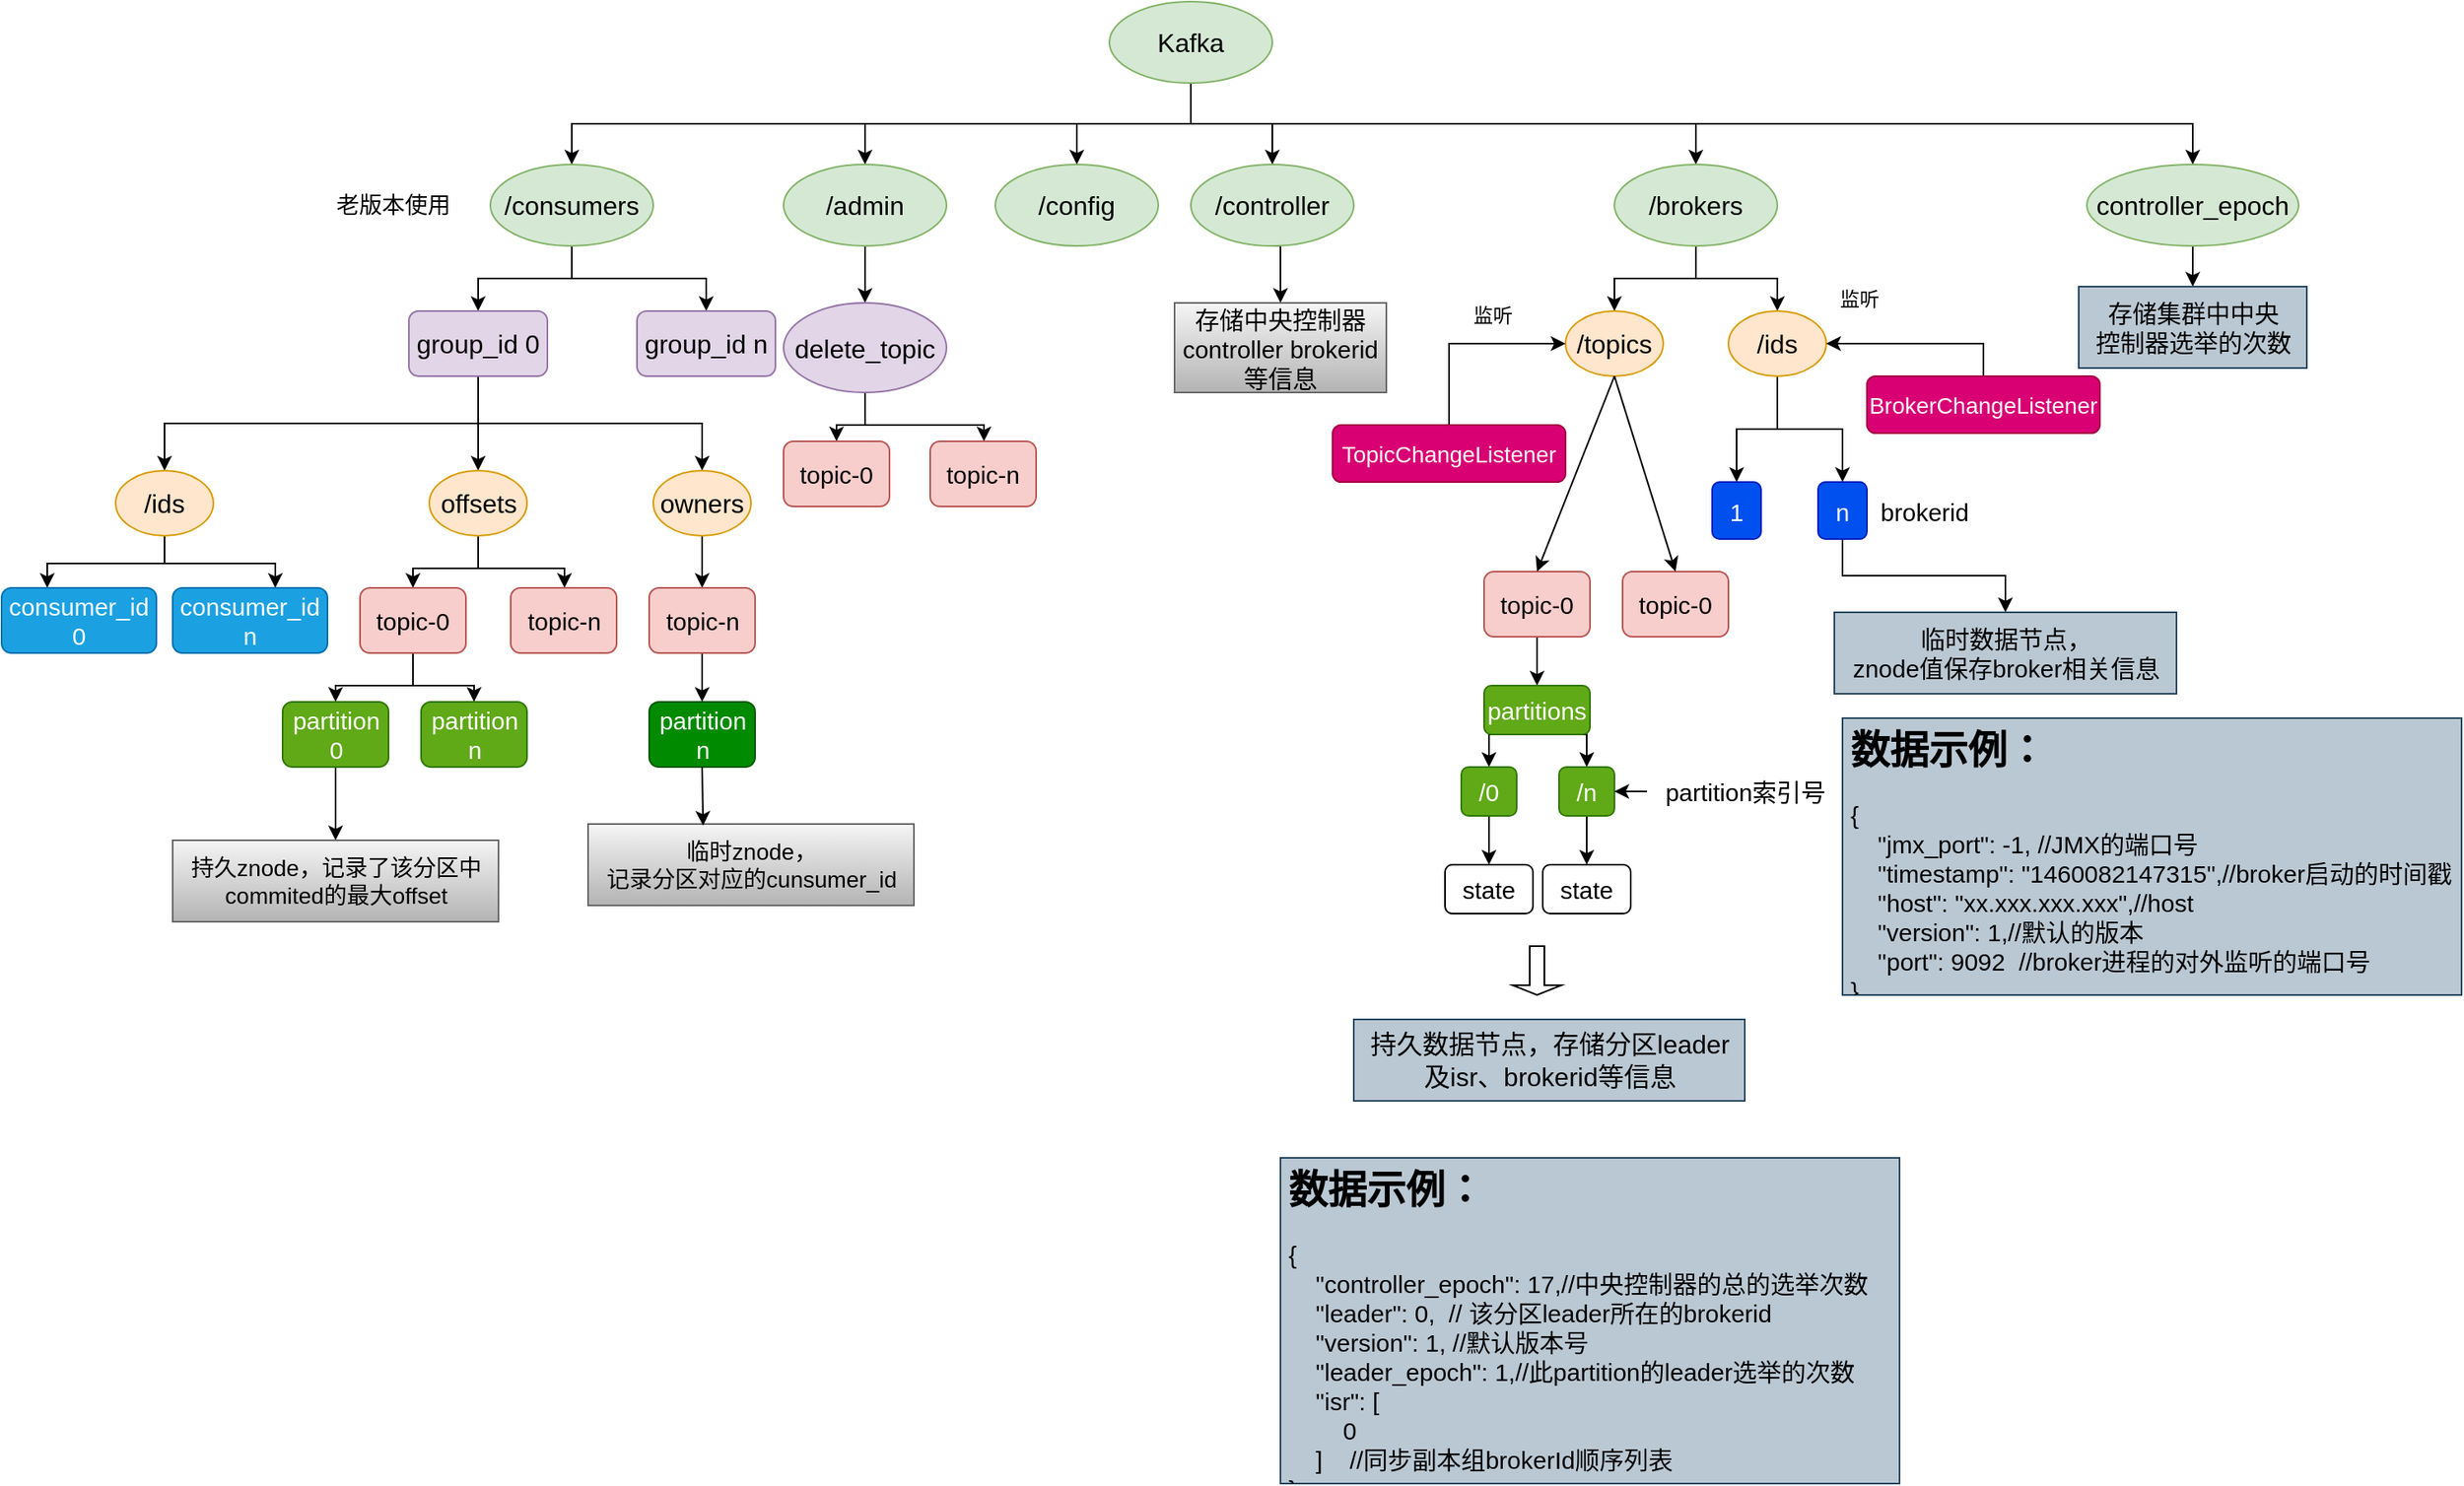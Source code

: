 <mxfile version="23.0.2" type="github">
  <diagram name="第 1 页" id="8-2-D_5NHPluIyXjwUSo">
    <mxGraphModel dx="2458" dy="905" grid="1" gridSize="10" guides="1" tooltips="1" connect="1" arrows="1" fold="1" page="1" pageScale="1" pageWidth="827" pageHeight="1169" math="0" shadow="0">
      <root>
        <mxCell id="0" />
        <mxCell id="1" parent="0" />
        <mxCell id="Q8LItwn8FTGjMNyWCQqq-94" style="edgeStyle=orthogonalEdgeStyle;rounded=0;orthogonalLoop=1;jettySize=auto;html=1;exitX=0.5;exitY=1;exitDx=0;exitDy=0;entryX=0.5;entryY=0;entryDx=0;entryDy=0;" edge="1" parent="1" source="Q8LItwn8FTGjMNyWCQqq-1" target="Q8LItwn8FTGjMNyWCQqq-6">
          <mxGeometry relative="1" as="geometry" />
        </mxCell>
        <mxCell id="Q8LItwn8FTGjMNyWCQqq-95" style="edgeStyle=orthogonalEdgeStyle;rounded=0;orthogonalLoop=1;jettySize=auto;html=1;exitX=0.5;exitY=1;exitDx=0;exitDy=0;" edge="1" parent="1" source="Q8LItwn8FTGjMNyWCQqq-1" target="Q8LItwn8FTGjMNyWCQqq-2">
          <mxGeometry relative="1" as="geometry" />
        </mxCell>
        <mxCell id="Q8LItwn8FTGjMNyWCQqq-96" style="edgeStyle=orthogonalEdgeStyle;rounded=0;orthogonalLoop=1;jettySize=auto;html=1;exitX=0.5;exitY=1;exitDx=0;exitDy=0;" edge="1" parent="1" source="Q8LItwn8FTGjMNyWCQqq-1" target="Q8LItwn8FTGjMNyWCQqq-3">
          <mxGeometry relative="1" as="geometry" />
        </mxCell>
        <mxCell id="Q8LItwn8FTGjMNyWCQqq-97" style="edgeStyle=orthogonalEdgeStyle;rounded=0;orthogonalLoop=1;jettySize=auto;html=1;exitX=0.5;exitY=1;exitDx=0;exitDy=0;" edge="1" parent="1" source="Q8LItwn8FTGjMNyWCQqq-1" target="Q8LItwn8FTGjMNyWCQqq-4">
          <mxGeometry relative="1" as="geometry" />
        </mxCell>
        <mxCell id="Q8LItwn8FTGjMNyWCQqq-98" style="edgeStyle=orthogonalEdgeStyle;rounded=0;orthogonalLoop=1;jettySize=auto;html=1;exitX=0.5;exitY=1;exitDx=0;exitDy=0;" edge="1" parent="1" source="Q8LItwn8FTGjMNyWCQqq-1" target="Q8LItwn8FTGjMNyWCQqq-5">
          <mxGeometry relative="1" as="geometry" />
        </mxCell>
        <mxCell id="Q8LItwn8FTGjMNyWCQqq-99" style="edgeStyle=orthogonalEdgeStyle;rounded=0;orthogonalLoop=1;jettySize=auto;html=1;exitX=0.5;exitY=1;exitDx=0;exitDy=0;" edge="1" parent="1" source="Q8LItwn8FTGjMNyWCQqq-1" target="Q8LItwn8FTGjMNyWCQqq-7">
          <mxGeometry relative="1" as="geometry" />
        </mxCell>
        <mxCell id="Q8LItwn8FTGjMNyWCQqq-1" value="&lt;font style=&quot;font-size: 16px;&quot;&gt;Kafka&lt;/font&gt;" style="ellipse;whiteSpace=wrap;html=1;fontSize=15;fillColor=#d5e8d4;strokeColor=#82b366;" vertex="1" parent="1">
          <mxGeometry x="330" y="80" width="100" height="50" as="geometry" />
        </mxCell>
        <mxCell id="Q8LItwn8FTGjMNyWCQqq-91" style="edgeStyle=orthogonalEdgeStyle;rounded=0;orthogonalLoop=1;jettySize=auto;html=1;exitX=0.5;exitY=1;exitDx=0;exitDy=0;entryX=0.5;entryY=0;entryDx=0;entryDy=0;" edge="1" parent="1" source="Q8LItwn8FTGjMNyWCQqq-2" target="Q8LItwn8FTGjMNyWCQqq-86">
          <mxGeometry relative="1" as="geometry" />
        </mxCell>
        <mxCell id="Q8LItwn8FTGjMNyWCQqq-2" value="&lt;font style=&quot;font-size: 16px;&quot;&gt;/admin&lt;/font&gt;" style="ellipse;whiteSpace=wrap;html=1;fontSize=15;fillColor=#d5e8d4;strokeColor=#82b366;" vertex="1" parent="1">
          <mxGeometry x="130" y="180" width="100" height="50" as="geometry" />
        </mxCell>
        <mxCell id="Q8LItwn8FTGjMNyWCQqq-3" value="&lt;font style=&quot;font-size: 16px;&quot;&gt;/config&lt;/font&gt;" style="ellipse;whiteSpace=wrap;html=1;fontSize=15;fillColor=#d5e8d4;strokeColor=#82b366;" vertex="1" parent="1">
          <mxGeometry x="260" y="180" width="100" height="50" as="geometry" />
        </mxCell>
        <mxCell id="Q8LItwn8FTGjMNyWCQqq-9" style="edgeStyle=orthogonalEdgeStyle;rounded=0;orthogonalLoop=1;jettySize=auto;html=1;exitX=0.5;exitY=1;exitDx=0;exitDy=0;entryX=0.5;entryY=0;entryDx=0;entryDy=0;" edge="1" parent="1" source="Q8LItwn8FTGjMNyWCQqq-4" target="Q8LItwn8FTGjMNyWCQqq-8">
          <mxGeometry relative="1" as="geometry" />
        </mxCell>
        <mxCell id="Q8LItwn8FTGjMNyWCQqq-4" value="&lt;font style=&quot;font-size: 16px;&quot;&gt;/controller&lt;/font&gt;" style="ellipse;whiteSpace=wrap;html=1;fontSize=15;fillColor=#d5e8d4;strokeColor=#82b366;" vertex="1" parent="1">
          <mxGeometry x="380" y="180" width="100" height="50" as="geometry" />
        </mxCell>
        <mxCell id="Q8LItwn8FTGjMNyWCQqq-50" style="edgeStyle=orthogonalEdgeStyle;rounded=0;orthogonalLoop=1;jettySize=auto;html=1;exitX=0.5;exitY=1;exitDx=0;exitDy=0;entryX=0.5;entryY=0;entryDx=0;entryDy=0;" edge="1" parent="1" source="Q8LItwn8FTGjMNyWCQqq-5" target="Q8LItwn8FTGjMNyWCQqq-12">
          <mxGeometry relative="1" as="geometry" />
        </mxCell>
        <mxCell id="Q8LItwn8FTGjMNyWCQqq-51" style="edgeStyle=orthogonalEdgeStyle;rounded=0;orthogonalLoop=1;jettySize=auto;html=1;exitX=0.5;exitY=1;exitDx=0;exitDy=0;" edge="1" parent="1" source="Q8LItwn8FTGjMNyWCQqq-5" target="Q8LItwn8FTGjMNyWCQqq-11">
          <mxGeometry relative="1" as="geometry" />
        </mxCell>
        <mxCell id="Q8LItwn8FTGjMNyWCQqq-5" value="&lt;font style=&quot;font-size: 16px;&quot;&gt;/brokers&lt;/font&gt;" style="ellipse;whiteSpace=wrap;html=1;fontSize=15;fillColor=#d5e8d4;strokeColor=#82b366;" vertex="1" parent="1">
          <mxGeometry x="640" y="180" width="100" height="50" as="geometry" />
        </mxCell>
        <mxCell id="Q8LItwn8FTGjMNyWCQqq-84" style="edgeStyle=orthogonalEdgeStyle;rounded=0;orthogonalLoop=1;jettySize=auto;html=1;exitX=0.5;exitY=1;exitDx=0;exitDy=0;entryX=0.5;entryY=0;entryDx=0;entryDy=0;" edge="1" parent="1" source="Q8LItwn8FTGjMNyWCQqq-6" target="Q8LItwn8FTGjMNyWCQqq-53">
          <mxGeometry relative="1" as="geometry" />
        </mxCell>
        <mxCell id="Q8LItwn8FTGjMNyWCQqq-85" style="edgeStyle=orthogonalEdgeStyle;rounded=0;orthogonalLoop=1;jettySize=auto;html=1;exitX=0.5;exitY=1;exitDx=0;exitDy=0;" edge="1" parent="1" source="Q8LItwn8FTGjMNyWCQqq-6" target="Q8LItwn8FTGjMNyWCQqq-54">
          <mxGeometry relative="1" as="geometry" />
        </mxCell>
        <mxCell id="Q8LItwn8FTGjMNyWCQqq-6" value="&lt;font style=&quot;font-size: 16px;&quot;&gt;/consumers&lt;br&gt;&lt;/font&gt;" style="ellipse;whiteSpace=wrap;html=1;fontSize=15;fillColor=#d5e8d4;strokeColor=#82b366;" vertex="1" parent="1">
          <mxGeometry x="-50" y="180" width="100" height="50" as="geometry" />
        </mxCell>
        <mxCell id="Q8LItwn8FTGjMNyWCQqq-93" style="edgeStyle=orthogonalEdgeStyle;rounded=0;orthogonalLoop=1;jettySize=auto;html=1;exitX=0.5;exitY=1;exitDx=0;exitDy=0;" edge="1" parent="1" source="Q8LItwn8FTGjMNyWCQqq-7" target="Q8LItwn8FTGjMNyWCQqq-92">
          <mxGeometry relative="1" as="geometry" />
        </mxCell>
        <mxCell id="Q8LItwn8FTGjMNyWCQqq-7" value="&lt;font style=&quot;font-size: 16px;&quot;&gt;controller_epoch&lt;/font&gt;" style="ellipse;whiteSpace=wrap;html=1;fontSize=15;fillColor=#d5e8d4;strokeColor=#82b366;" vertex="1" parent="1">
          <mxGeometry x="930" y="180" width="130" height="50" as="geometry" />
        </mxCell>
        <mxCell id="Q8LItwn8FTGjMNyWCQqq-8" value="&lt;font style=&quot;font-size: 15px;&quot;&gt;存储中央控制器controller brokerid等信息&lt;/font&gt;" style="text;html=1;strokeColor=#666666;fillColor=#f5f5f5;align=center;verticalAlign=middle;whiteSpace=wrap;rounded=0;gradientColor=#b3b3b3;" vertex="1" parent="1">
          <mxGeometry x="370" y="265" width="130" height="55" as="geometry" />
        </mxCell>
        <mxCell id="Q8LItwn8FTGjMNyWCQqq-44" style="edgeStyle=orthogonalEdgeStyle;rounded=0;orthogonalLoop=1;jettySize=auto;html=1;exitX=0.5;exitY=1;exitDx=0;exitDy=0;" edge="1" parent="1" source="Q8LItwn8FTGjMNyWCQqq-11" target="Q8LItwn8FTGjMNyWCQqq-42">
          <mxGeometry relative="1" as="geometry" />
        </mxCell>
        <mxCell id="Q8LItwn8FTGjMNyWCQqq-45" style="edgeStyle=orthogonalEdgeStyle;rounded=0;orthogonalLoop=1;jettySize=auto;html=1;exitX=0.5;exitY=1;exitDx=0;exitDy=0;entryX=0.5;entryY=0;entryDx=0;entryDy=0;" edge="1" parent="1" source="Q8LItwn8FTGjMNyWCQqq-11" target="Q8LItwn8FTGjMNyWCQqq-43">
          <mxGeometry relative="1" as="geometry" />
        </mxCell>
        <mxCell id="Q8LItwn8FTGjMNyWCQqq-11" value="&lt;font style=&quot;font-size: 16px;&quot;&gt;/ids&lt;/font&gt;" style="ellipse;whiteSpace=wrap;html=1;fontSize=15;fillColor=#ffe6cc;strokeColor=#d79b00;" vertex="1" parent="1">
          <mxGeometry x="710" y="270" width="60" height="40" as="geometry" />
        </mxCell>
        <mxCell id="Q8LItwn8FTGjMNyWCQqq-12" value="&lt;font style=&quot;font-size: 16px;&quot;&gt;/topics&lt;/font&gt;" style="ellipse;whiteSpace=wrap;html=1;fontSize=15;fillColor=#ffe6cc;strokeColor=#d79b00;" vertex="1" parent="1">
          <mxGeometry x="610" y="270" width="60" height="40" as="geometry" />
        </mxCell>
        <mxCell id="Q8LItwn8FTGjMNyWCQqq-16" style="edgeStyle=orthogonalEdgeStyle;rounded=0;orthogonalLoop=1;jettySize=auto;html=1;exitX=0.5;exitY=0;exitDx=0;exitDy=0;entryX=1;entryY=0.5;entryDx=0;entryDy=0;" edge="1" parent="1" source="Q8LItwn8FTGjMNyWCQqq-13" target="Q8LItwn8FTGjMNyWCQqq-11">
          <mxGeometry relative="1" as="geometry" />
        </mxCell>
        <mxCell id="Q8LItwn8FTGjMNyWCQqq-13" value="&lt;font style=&quot;font-size: 14px;&quot;&gt;BrokerChangeListener&lt;/font&gt;" style="rounded=1;whiteSpace=wrap;html=1;fillColor=#d80073;fontColor=#ffffff;strokeColor=#A50040;" vertex="1" parent="1">
          <mxGeometry x="795" y="310" width="143" height="35" as="geometry" />
        </mxCell>
        <mxCell id="Q8LItwn8FTGjMNyWCQqq-15" value="监听" style="text;html=1;align=center;verticalAlign=middle;resizable=0;points=[];autosize=1;strokeColor=none;fillColor=none;" vertex="1" parent="1">
          <mxGeometry x="765" y="248" width="50" height="30" as="geometry" />
        </mxCell>
        <mxCell id="Q8LItwn8FTGjMNyWCQqq-18" style="edgeStyle=orthogonalEdgeStyle;rounded=0;orthogonalLoop=1;jettySize=auto;html=1;exitX=0.5;exitY=0;exitDx=0;exitDy=0;entryX=0;entryY=0.5;entryDx=0;entryDy=0;" edge="1" parent="1" source="Q8LItwn8FTGjMNyWCQqq-17" target="Q8LItwn8FTGjMNyWCQqq-12">
          <mxGeometry relative="1" as="geometry" />
        </mxCell>
        <mxCell id="Q8LItwn8FTGjMNyWCQqq-17" value="&lt;font style=&quot;font-size: 14px;&quot;&gt;TopicChangeListener&lt;/font&gt;" style="rounded=1;whiteSpace=wrap;html=1;fillColor=#d80073;fontColor=#ffffff;strokeColor=#A50040;" vertex="1" parent="1">
          <mxGeometry x="467" y="340" width="143" height="35" as="geometry" />
        </mxCell>
        <mxCell id="Q8LItwn8FTGjMNyWCQqq-19" value="监听" style="text;html=1;align=center;verticalAlign=middle;resizable=0;points=[];autosize=1;strokeColor=none;fillColor=none;" vertex="1" parent="1">
          <mxGeometry x="540" y="258" width="50" height="30" as="geometry" />
        </mxCell>
        <mxCell id="Q8LItwn8FTGjMNyWCQqq-27" style="edgeStyle=orthogonalEdgeStyle;rounded=0;orthogonalLoop=1;jettySize=auto;html=1;exitX=0.5;exitY=1;exitDx=0;exitDy=0;" edge="1" parent="1" source="Q8LItwn8FTGjMNyWCQqq-20" target="Q8LItwn8FTGjMNyWCQqq-26">
          <mxGeometry relative="1" as="geometry" />
        </mxCell>
        <mxCell id="Q8LItwn8FTGjMNyWCQqq-20" value="&lt;font style=&quot;font-size: 15px;&quot;&gt;topic-0&lt;/font&gt;" style="rounded=1;whiteSpace=wrap;html=1;fillColor=#f8cecc;strokeColor=#b85450;" vertex="1" parent="1">
          <mxGeometry x="560" y="430" width="65" height="40" as="geometry" />
        </mxCell>
        <mxCell id="Q8LItwn8FTGjMNyWCQqq-21" value="&lt;font style=&quot;font-size: 15px;&quot;&gt;topic-0&lt;/font&gt;" style="rounded=1;whiteSpace=wrap;html=1;fillColor=#f8cecc;strokeColor=#b85450;" vertex="1" parent="1">
          <mxGeometry x="645" y="430" width="65" height="40" as="geometry" />
        </mxCell>
        <mxCell id="Q8LItwn8FTGjMNyWCQqq-23" value="" style="endArrow=classic;html=1;rounded=0;exitX=0.5;exitY=1;exitDx=0;exitDy=0;entryX=0.5;entryY=0;entryDx=0;entryDy=0;" edge="1" parent="1" source="Q8LItwn8FTGjMNyWCQqq-12" target="Q8LItwn8FTGjMNyWCQqq-20">
          <mxGeometry width="50" height="50" relative="1" as="geometry">
            <mxPoint x="630" y="320" as="sourcePoint" />
            <mxPoint x="590" y="420" as="targetPoint" />
          </mxGeometry>
        </mxCell>
        <mxCell id="Q8LItwn8FTGjMNyWCQqq-25" value="" style="endArrow=classic;html=1;rounded=0;exitX=0.5;exitY=1;exitDx=0;exitDy=0;entryX=0.5;entryY=0;entryDx=0;entryDy=0;" edge="1" parent="1" source="Q8LItwn8FTGjMNyWCQqq-12" target="Q8LItwn8FTGjMNyWCQqq-21">
          <mxGeometry width="50" height="50" relative="1" as="geometry">
            <mxPoint x="650" y="325" as="sourcePoint" />
            <mxPoint x="680" y="420" as="targetPoint" />
          </mxGeometry>
        </mxCell>
        <mxCell id="Q8LItwn8FTGjMNyWCQqq-35" style="edgeStyle=orthogonalEdgeStyle;rounded=0;orthogonalLoop=1;jettySize=auto;html=1;exitX=0.5;exitY=1;exitDx=0;exitDy=0;entryX=0.5;entryY=0;entryDx=0;entryDy=0;" edge="1" parent="1" source="Q8LItwn8FTGjMNyWCQqq-26" target="Q8LItwn8FTGjMNyWCQqq-29">
          <mxGeometry relative="1" as="geometry" />
        </mxCell>
        <mxCell id="Q8LItwn8FTGjMNyWCQqq-36" style="edgeStyle=orthogonalEdgeStyle;rounded=0;orthogonalLoop=1;jettySize=auto;html=1;exitX=0.5;exitY=1;exitDx=0;exitDy=0;entryX=0.5;entryY=0;entryDx=0;entryDy=0;" edge="1" parent="1" source="Q8LItwn8FTGjMNyWCQqq-26" target="Q8LItwn8FTGjMNyWCQqq-28">
          <mxGeometry relative="1" as="geometry" />
        </mxCell>
        <mxCell id="Q8LItwn8FTGjMNyWCQqq-26" value="&lt;font style=&quot;font-size: 15px;&quot;&gt;partitions&lt;/font&gt;" style="rounded=1;whiteSpace=wrap;html=1;fillColor=#60a917;fontColor=#ffffff;strokeColor=#2D7600;" vertex="1" parent="1">
          <mxGeometry x="560" y="500" width="65" height="30" as="geometry" />
        </mxCell>
        <mxCell id="Q8LItwn8FTGjMNyWCQqq-32" style="edgeStyle=orthogonalEdgeStyle;rounded=0;orthogonalLoop=1;jettySize=auto;html=1;exitX=0.5;exitY=1;exitDx=0;exitDy=0;" edge="1" parent="1" source="Q8LItwn8FTGjMNyWCQqq-28" target="Q8LItwn8FTGjMNyWCQqq-30">
          <mxGeometry relative="1" as="geometry" />
        </mxCell>
        <mxCell id="Q8LItwn8FTGjMNyWCQqq-28" value="&lt;font style=&quot;font-size: 15px;&quot;&gt;/0&lt;/font&gt;" style="rounded=1;whiteSpace=wrap;html=1;fillColor=#60a917;fontColor=#ffffff;strokeColor=#2D7600;" vertex="1" parent="1">
          <mxGeometry x="546" y="550" width="34" height="30" as="geometry" />
        </mxCell>
        <mxCell id="Q8LItwn8FTGjMNyWCQqq-33" style="edgeStyle=orthogonalEdgeStyle;rounded=0;orthogonalLoop=1;jettySize=auto;html=1;exitX=0.5;exitY=1;exitDx=0;exitDy=0;" edge="1" parent="1" source="Q8LItwn8FTGjMNyWCQqq-29" target="Q8LItwn8FTGjMNyWCQqq-31">
          <mxGeometry relative="1" as="geometry" />
        </mxCell>
        <mxCell id="Q8LItwn8FTGjMNyWCQqq-29" value="&lt;font style=&quot;font-size: 15px;&quot;&gt;/n&lt;/font&gt;" style="rounded=1;whiteSpace=wrap;html=1;fillColor=#60a917;fontColor=#ffffff;strokeColor=#2D7600;" vertex="1" parent="1">
          <mxGeometry x="606" y="550" width="34" height="30" as="geometry" />
        </mxCell>
        <mxCell id="Q8LItwn8FTGjMNyWCQqq-30" value="&lt;font style=&quot;font-size: 15px;&quot;&gt;state&lt;/font&gt;" style="rounded=1;whiteSpace=wrap;html=1;" vertex="1" parent="1">
          <mxGeometry x="536" y="610" width="54" height="30" as="geometry" />
        </mxCell>
        <mxCell id="Q8LItwn8FTGjMNyWCQqq-31" value="&lt;font style=&quot;font-size: 15px;&quot;&gt;state&lt;/font&gt;" style="rounded=1;whiteSpace=wrap;html=1;" vertex="1" parent="1">
          <mxGeometry x="596" y="610" width="54" height="30" as="geometry" />
        </mxCell>
        <mxCell id="Q8LItwn8FTGjMNyWCQqq-37" value="&lt;font style=&quot;font-size: 16px;&quot;&gt;持久数据节点，存储分区leader&lt;br&gt;及isr、brokerid等信息&lt;/font&gt;" style="text;html=1;align=center;verticalAlign=middle;resizable=0;points=[];autosize=1;strokeColor=#23445d;fillColor=#bac8d3;" vertex="1" parent="1">
          <mxGeometry x="480" y="705" width="240" height="50" as="geometry" />
        </mxCell>
        <mxCell id="Q8LItwn8FTGjMNyWCQqq-38" value="&lt;h1&gt;数据示例：&lt;/h1&gt;&lt;div style=&quot;font-size: 15px;&quot;&gt;&lt;div&gt;{&lt;/div&gt;&lt;div&gt;&amp;nbsp; &amp;nbsp; &quot;controller_epoch&quot;: 17,//中央控制器的总的选举次数&lt;/div&gt;&lt;div&gt;&amp;nbsp; &amp;nbsp; &quot;leader&quot;: 0,&amp;nbsp; // 该分区leader所在的brokerid&lt;/div&gt;&lt;div&gt;&amp;nbsp; &amp;nbsp; &quot;version&quot;: 1, //默认版本号&lt;/div&gt;&lt;div&gt;&amp;nbsp; &amp;nbsp; &quot;leader_epoch&quot;: 1,//此partition的leader选举的次数&lt;/div&gt;&lt;div&gt;&amp;nbsp; &amp;nbsp; &quot;isr&quot;: [&lt;/div&gt;&lt;div&gt;&amp;nbsp; &amp;nbsp; &amp;nbsp; &amp;nbsp; 0&lt;/div&gt;&lt;div&gt;&amp;nbsp; &amp;nbsp; ]&amp;nbsp; &amp;nbsp; //同步副本组brokerId顺序列表&lt;/div&gt;&lt;div&gt;}&lt;/div&gt;&lt;/div&gt;" style="text;html=1;strokeColor=#23445d;fillColor=#bac8d3;spacing=5;spacingTop=-20;whiteSpace=wrap;overflow=hidden;rounded=0;" vertex="1" parent="1">
          <mxGeometry x="435" y="790" width="380" height="200" as="geometry" />
        </mxCell>
        <mxCell id="Q8LItwn8FTGjMNyWCQqq-39" value="" style="shape=singleArrow;direction=south;whiteSpace=wrap;html=1;" vertex="1" parent="1">
          <mxGeometry x="577.5" y="660" width="30" height="30" as="geometry" />
        </mxCell>
        <mxCell id="Q8LItwn8FTGjMNyWCQqq-40" value="&lt;div class=&quot;lake-content&quot;&gt;&lt;font style=&quot;font-size: 15px;&quot;&gt;partition索引号&lt;/font&gt;&lt;/div&gt;" style="text;html=1;align=center;verticalAlign=middle;resizable=0;points=[];autosize=1;strokeColor=none;fillColor=none;" vertex="1" parent="1">
          <mxGeometry x="660" y="550" width="120" height="30" as="geometry" />
        </mxCell>
        <mxCell id="Q8LItwn8FTGjMNyWCQqq-41" value="" style="endArrow=classic;html=1;rounded=0;entryX=1;entryY=0.5;entryDx=0;entryDy=0;" edge="1" parent="1" source="Q8LItwn8FTGjMNyWCQqq-40" target="Q8LItwn8FTGjMNyWCQqq-29">
          <mxGeometry width="50" height="50" relative="1" as="geometry">
            <mxPoint x="730" y="540" as="sourcePoint" />
            <mxPoint x="780" y="490" as="targetPoint" />
          </mxGeometry>
        </mxCell>
        <mxCell id="Q8LItwn8FTGjMNyWCQqq-42" value="&lt;span style=&quot;font-size: 15px;&quot;&gt;1&lt;/span&gt;" style="rounded=1;whiteSpace=wrap;html=1;fillColor=#0050ef;fontColor=#ffffff;strokeColor=#001DBC;" vertex="1" parent="1">
          <mxGeometry x="700" y="375" width="30" height="35" as="geometry" />
        </mxCell>
        <mxCell id="Q8LItwn8FTGjMNyWCQqq-49" style="edgeStyle=orthogonalEdgeStyle;rounded=0;orthogonalLoop=1;jettySize=auto;html=1;exitX=0.5;exitY=1;exitDx=0;exitDy=0;" edge="1" parent="1" source="Q8LItwn8FTGjMNyWCQqq-43" target="Q8LItwn8FTGjMNyWCQqq-46">
          <mxGeometry relative="1" as="geometry" />
        </mxCell>
        <mxCell id="Q8LItwn8FTGjMNyWCQqq-43" value="&lt;span style=&quot;font-size: 15px;&quot;&gt;n&lt;/span&gt;" style="rounded=1;whiteSpace=wrap;html=1;fillColor=#0050ef;fontColor=#ffffff;strokeColor=#001DBC;" vertex="1" parent="1">
          <mxGeometry x="765" y="375" width="30" height="35" as="geometry" />
        </mxCell>
        <mxCell id="Q8LItwn8FTGjMNyWCQqq-46" value="&lt;font style=&quot;font-size: 15px;&quot;&gt;临时数据节点，&lt;br&gt;znode值保存broker相关信息&lt;/font&gt;" style="text;html=1;align=center;verticalAlign=middle;resizable=0;points=[];autosize=1;strokeColor=#23445d;fillColor=#bac8d3;" vertex="1" parent="1">
          <mxGeometry x="775" y="455" width="210" height="50" as="geometry" />
        </mxCell>
        <mxCell id="Q8LItwn8FTGjMNyWCQqq-47" value="&lt;font style=&quot;font-size: 15px;&quot;&gt;brokerid&lt;/font&gt;" style="text;html=1;align=center;verticalAlign=middle;resizable=0;points=[];autosize=1;strokeColor=none;fillColor=none;" vertex="1" parent="1">
          <mxGeometry x="790" y="378" width="80" height="30" as="geometry" />
        </mxCell>
        <mxCell id="Q8LItwn8FTGjMNyWCQqq-48" value="&lt;h1&gt;数据示例：&lt;/h1&gt;&lt;div style=&quot;font-size: 15px;&quot;&gt;&lt;div style=&quot;&quot;&gt;{&lt;/div&gt;&lt;div style=&quot;&quot;&gt;&lt;span style=&quot;&quot;&gt;&amp;nbsp; &amp;nbsp; &quot;jmx_port&quot;: -1, //JMX的端口号&lt;/span&gt;&lt;/div&gt;&lt;div style=&quot;&quot;&gt;&lt;span style=&quot;&quot;&gt;&amp;nbsp; &amp;nbsp; &quot;timestamp&quot;: &quot;1460082147315&quot;,//broker启动的时间戳&lt;/span&gt;&lt;/div&gt;&lt;div style=&quot;&quot;&gt;&lt;span style=&quot;&quot;&gt;&amp;nbsp; &amp;nbsp; &quot;host&quot;: &quot;xx.xxx.xxx.xxx&quot;,//host&lt;/span&gt;&lt;/div&gt;&lt;div style=&quot;&quot;&gt;&lt;span style=&quot;&quot;&gt;&amp;nbsp; &amp;nbsp; &quot;version&quot;: 1,//默认的版本&lt;/span&gt;&lt;/div&gt;&lt;div style=&quot;&quot;&gt;&lt;span style=&quot;&quot;&gt;&amp;nbsp; &amp;nbsp; &quot;port&quot;: 9092&amp;nbsp; //broker进程的对外监听的端口号&lt;/span&gt;&lt;/div&gt;&lt;div style=&quot;&quot;&gt;&lt;span style=&quot;&quot;&gt;}&lt;/span&gt;&lt;/div&gt;&lt;/div&gt;" style="text;html=1;strokeColor=#23445d;fillColor=#bac8d3;spacing=5;spacingTop=-20;whiteSpace=wrap;overflow=hidden;rounded=0;" vertex="1" parent="1">
          <mxGeometry x="780" y="520" width="380" height="170" as="geometry" />
        </mxCell>
        <mxCell id="Q8LItwn8FTGjMNyWCQqq-52" value="&lt;font style=&quot;font-size: 14px;&quot;&gt;老版本使用&lt;/font&gt;" style="text;html=1;align=center;verticalAlign=middle;resizable=0;points=[];autosize=1;strokeColor=none;fillColor=none;" vertex="1" parent="1">
          <mxGeometry x="-155" y="190" width="90" height="30" as="geometry" />
        </mxCell>
        <mxCell id="Q8LItwn8FTGjMNyWCQqq-79" style="edgeStyle=orthogonalEdgeStyle;rounded=0;orthogonalLoop=1;jettySize=auto;html=1;exitX=0.5;exitY=1;exitDx=0;exitDy=0;" edge="1" parent="1" source="Q8LItwn8FTGjMNyWCQqq-53" target="Q8LItwn8FTGjMNyWCQqq-55">
          <mxGeometry relative="1" as="geometry" />
        </mxCell>
        <mxCell id="Q8LItwn8FTGjMNyWCQqq-80" style="edgeStyle=orthogonalEdgeStyle;rounded=0;orthogonalLoop=1;jettySize=auto;html=1;exitX=0.5;exitY=1;exitDx=0;exitDy=0;entryX=0.5;entryY=0;entryDx=0;entryDy=0;" edge="1" parent="1" source="Q8LItwn8FTGjMNyWCQqq-53" target="Q8LItwn8FTGjMNyWCQqq-59">
          <mxGeometry relative="1" as="geometry" />
        </mxCell>
        <mxCell id="Q8LItwn8FTGjMNyWCQqq-81" style="edgeStyle=orthogonalEdgeStyle;rounded=0;orthogonalLoop=1;jettySize=auto;html=1;exitX=0.5;exitY=1;exitDx=0;exitDy=0;" edge="1" parent="1" source="Q8LItwn8FTGjMNyWCQqq-53" target="Q8LItwn8FTGjMNyWCQqq-74">
          <mxGeometry relative="1" as="geometry" />
        </mxCell>
        <mxCell id="Q8LItwn8FTGjMNyWCQqq-53" value="&lt;font style=&quot;font-size: 16px;&quot;&gt;group_id 0&lt;/font&gt;" style="rounded=1;whiteSpace=wrap;html=1;fillColor=#e1d5e7;strokeColor=#9673a6;" vertex="1" parent="1">
          <mxGeometry x="-100" y="270" width="85" height="40" as="geometry" />
        </mxCell>
        <mxCell id="Q8LItwn8FTGjMNyWCQqq-54" value="&lt;font style=&quot;font-size: 16px;&quot;&gt;group_id n&lt;/font&gt;" style="rounded=1;whiteSpace=wrap;html=1;fillColor=#e1d5e7;strokeColor=#9673a6;" vertex="1" parent="1">
          <mxGeometry x="40" y="270" width="85" height="40" as="geometry" />
        </mxCell>
        <mxCell id="Q8LItwn8FTGjMNyWCQqq-68" style="edgeStyle=orthogonalEdgeStyle;rounded=0;orthogonalLoop=1;jettySize=auto;html=1;" edge="1" parent="1" source="Q8LItwn8FTGjMNyWCQqq-55" target="Q8LItwn8FTGjMNyWCQqq-56">
          <mxGeometry relative="1" as="geometry">
            <Array as="points">
              <mxPoint x="-250" y="425" />
              <mxPoint x="-322" y="425" />
            </Array>
          </mxGeometry>
        </mxCell>
        <mxCell id="Q8LItwn8FTGjMNyWCQqq-69" style="edgeStyle=orthogonalEdgeStyle;rounded=0;orthogonalLoop=1;jettySize=auto;html=1;exitX=0.5;exitY=1;exitDx=0;exitDy=0;" edge="1" parent="1" source="Q8LItwn8FTGjMNyWCQqq-55" target="Q8LItwn8FTGjMNyWCQqq-58">
          <mxGeometry relative="1" as="geometry">
            <Array as="points">
              <mxPoint x="-250" y="425" />
              <mxPoint x="-182" y="425" />
            </Array>
          </mxGeometry>
        </mxCell>
        <mxCell id="Q8LItwn8FTGjMNyWCQqq-55" value="&lt;font style=&quot;font-size: 16px;&quot;&gt;/ids&lt;/font&gt;" style="ellipse;whiteSpace=wrap;html=1;fontSize=15;fillColor=#ffe6cc;strokeColor=#d79b00;" vertex="1" parent="1">
          <mxGeometry x="-280" y="368" width="60" height="40" as="geometry" />
        </mxCell>
        <mxCell id="Q8LItwn8FTGjMNyWCQqq-56" value="&lt;font style=&quot;font-size: 15px;&quot;&gt;consumer_id&lt;br&gt;0&lt;/font&gt;" style="rounded=1;whiteSpace=wrap;html=1;fillColor=#1ba1e2;strokeColor=#006EAF;fontColor=#ffffff;" vertex="1" parent="1">
          <mxGeometry x="-350" y="440" width="95" height="40" as="geometry" />
        </mxCell>
        <mxCell id="Q8LItwn8FTGjMNyWCQqq-58" value="&lt;font style=&quot;font-size: 15px;&quot;&gt;consumer_id&lt;br&gt;n&lt;br&gt;&lt;/font&gt;" style="rounded=1;whiteSpace=wrap;html=1;fillColor=#1ba1e2;strokeColor=#006EAF;fontColor=#ffffff;" vertex="1" parent="1">
          <mxGeometry x="-245" y="440" width="95" height="40" as="geometry" />
        </mxCell>
        <mxCell id="Q8LItwn8FTGjMNyWCQqq-70" style="edgeStyle=orthogonalEdgeStyle;rounded=0;orthogonalLoop=1;jettySize=auto;html=1;exitX=0.5;exitY=1;exitDx=0;exitDy=0;" edge="1" parent="1" source="Q8LItwn8FTGjMNyWCQqq-59" target="Q8LItwn8FTGjMNyWCQqq-60">
          <mxGeometry relative="1" as="geometry" />
        </mxCell>
        <mxCell id="Q8LItwn8FTGjMNyWCQqq-71" style="edgeStyle=orthogonalEdgeStyle;rounded=0;orthogonalLoop=1;jettySize=auto;html=1;exitX=0.5;exitY=1;exitDx=0;exitDy=0;" edge="1" parent="1" source="Q8LItwn8FTGjMNyWCQqq-59" target="Q8LItwn8FTGjMNyWCQqq-61">
          <mxGeometry relative="1" as="geometry">
            <Array as="points">
              <mxPoint x="-57.5" y="428" />
              <mxPoint x="-4.5" y="428" />
            </Array>
          </mxGeometry>
        </mxCell>
        <mxCell id="Q8LItwn8FTGjMNyWCQqq-59" value="&lt;font style=&quot;font-size: 16px;&quot;&gt;offsets&lt;/font&gt;" style="ellipse;whiteSpace=wrap;html=1;fontSize=15;fillColor=#ffe6cc;strokeColor=#d79b00;" vertex="1" parent="1">
          <mxGeometry x="-87.5" y="368" width="60" height="40" as="geometry" />
        </mxCell>
        <mxCell id="Q8LItwn8FTGjMNyWCQqq-72" style="edgeStyle=orthogonalEdgeStyle;rounded=0;orthogonalLoop=1;jettySize=auto;html=1;exitX=0.5;exitY=1;exitDx=0;exitDy=0;" edge="1" parent="1" source="Q8LItwn8FTGjMNyWCQqq-60" target="Q8LItwn8FTGjMNyWCQqq-62">
          <mxGeometry relative="1" as="geometry" />
        </mxCell>
        <mxCell id="Q8LItwn8FTGjMNyWCQqq-73" style="edgeStyle=orthogonalEdgeStyle;rounded=0;orthogonalLoop=1;jettySize=auto;html=1;exitX=0.5;exitY=1;exitDx=0;exitDy=0;entryX=0.5;entryY=0;entryDx=0;entryDy=0;" edge="1" parent="1" source="Q8LItwn8FTGjMNyWCQqq-60" target="Q8LItwn8FTGjMNyWCQqq-63">
          <mxGeometry relative="1" as="geometry" />
        </mxCell>
        <mxCell id="Q8LItwn8FTGjMNyWCQqq-60" value="&lt;font style=&quot;font-size: 15px;&quot;&gt;topic-0&lt;/font&gt;" style="rounded=1;whiteSpace=wrap;html=1;fillColor=#f8cecc;strokeColor=#b85450;" vertex="1" parent="1">
          <mxGeometry x="-130" y="440" width="65" height="40" as="geometry" />
        </mxCell>
        <mxCell id="Q8LItwn8FTGjMNyWCQqq-61" value="&lt;font style=&quot;font-size: 15px;&quot;&gt;topic-n&lt;/font&gt;" style="rounded=1;whiteSpace=wrap;html=1;fillColor=#f8cecc;strokeColor=#b85450;" vertex="1" parent="1">
          <mxGeometry x="-37.5" y="440" width="65" height="40" as="geometry" />
        </mxCell>
        <mxCell id="Q8LItwn8FTGjMNyWCQqq-65" style="edgeStyle=orthogonalEdgeStyle;rounded=0;orthogonalLoop=1;jettySize=auto;html=1;exitX=0.5;exitY=1;exitDx=0;exitDy=0;" edge="1" parent="1" source="Q8LItwn8FTGjMNyWCQqq-62" target="Q8LItwn8FTGjMNyWCQqq-64">
          <mxGeometry relative="1" as="geometry" />
        </mxCell>
        <mxCell id="Q8LItwn8FTGjMNyWCQqq-62" value="&lt;font style=&quot;font-size: 15px;&quot;&gt;partition&lt;br&gt;0&lt;/font&gt;" style="rounded=1;whiteSpace=wrap;html=1;fillColor=#60a917;fontColor=#ffffff;strokeColor=#2D7600;" vertex="1" parent="1">
          <mxGeometry x="-177.5" y="510" width="65" height="40" as="geometry" />
        </mxCell>
        <mxCell id="Q8LItwn8FTGjMNyWCQqq-63" value="&lt;font style=&quot;font-size: 15px;&quot;&gt;partition&lt;br&gt;n&lt;br&gt;&lt;/font&gt;" style="rounded=1;whiteSpace=wrap;html=1;fillColor=#60a917;fontColor=#ffffff;strokeColor=#2D7600;" vertex="1" parent="1">
          <mxGeometry x="-92.5" y="510" width="65" height="40" as="geometry" />
        </mxCell>
        <mxCell id="Q8LItwn8FTGjMNyWCQqq-64" value="&lt;font style=&quot;font-size: 14px;&quot;&gt;持久znode，记录了该分区中&lt;br&gt;commited的最大offset&lt;/font&gt;" style="text;html=1;align=center;verticalAlign=middle;resizable=0;points=[];autosize=1;fillColor=#f5f5f5;strokeColor=#666666;gradientColor=#b3b3b3;" vertex="1" parent="1">
          <mxGeometry x="-245" y="595" width="200" height="50" as="geometry" />
        </mxCell>
        <mxCell id="Q8LItwn8FTGjMNyWCQqq-82" style="edgeStyle=orthogonalEdgeStyle;rounded=0;orthogonalLoop=1;jettySize=auto;html=1;exitX=0.5;exitY=1;exitDx=0;exitDy=0;" edge="1" parent="1" source="Q8LItwn8FTGjMNyWCQqq-74" target="Q8LItwn8FTGjMNyWCQqq-75">
          <mxGeometry relative="1" as="geometry" />
        </mxCell>
        <mxCell id="Q8LItwn8FTGjMNyWCQqq-74" value="&lt;font style=&quot;font-size: 16px;&quot;&gt;owners&lt;/font&gt;" style="ellipse;whiteSpace=wrap;html=1;fontSize=15;fillColor=#ffe6cc;strokeColor=#d79b00;" vertex="1" parent="1">
          <mxGeometry x="50" y="368" width="60" height="40" as="geometry" />
        </mxCell>
        <mxCell id="Q8LItwn8FTGjMNyWCQqq-83" style="edgeStyle=orthogonalEdgeStyle;rounded=0;orthogonalLoop=1;jettySize=auto;html=1;exitX=0.5;exitY=1;exitDx=0;exitDy=0;entryX=0.5;entryY=0;entryDx=0;entryDy=0;" edge="1" parent="1" source="Q8LItwn8FTGjMNyWCQqq-75" target="Q8LItwn8FTGjMNyWCQqq-76">
          <mxGeometry relative="1" as="geometry" />
        </mxCell>
        <mxCell id="Q8LItwn8FTGjMNyWCQqq-75" value="&lt;font style=&quot;font-size: 15px;&quot;&gt;topic-n&lt;/font&gt;" style="rounded=1;whiteSpace=wrap;html=1;fillColor=#f8cecc;strokeColor=#b85450;" vertex="1" parent="1">
          <mxGeometry x="47.5" y="440" width="65" height="40" as="geometry" />
        </mxCell>
        <mxCell id="Q8LItwn8FTGjMNyWCQqq-76" value="&lt;font style=&quot;font-size: 15px;&quot;&gt;partition&lt;br&gt;n&lt;br&gt;&lt;/font&gt;" style="rounded=1;whiteSpace=wrap;html=1;fillColor=#008a00;fontColor=#ffffff;strokeColor=#005700;" vertex="1" parent="1">
          <mxGeometry x="47.5" y="510" width="65" height="40" as="geometry" />
        </mxCell>
        <mxCell id="Q8LItwn8FTGjMNyWCQqq-77" value="&lt;font style=&quot;font-size: 14px;&quot;&gt;临时znode，&lt;br&gt;记录分区对应的cunsumer_id&lt;/font&gt;" style="text;html=1;align=center;verticalAlign=middle;resizable=0;points=[];autosize=1;fillColor=#f5f5f5;gradientColor=#b3b3b3;strokeColor=#666666;" vertex="1" parent="1">
          <mxGeometry x="10" y="585" width="200" height="50" as="geometry" />
        </mxCell>
        <mxCell id="Q8LItwn8FTGjMNyWCQqq-78" style="edgeStyle=orthogonalEdgeStyle;rounded=0;orthogonalLoop=1;jettySize=auto;html=1;exitX=0.5;exitY=1;exitDx=0;exitDy=0;entryX=0.406;entryY=0.025;entryDx=0;entryDy=0;entryPerimeter=0;" edge="1" parent="1" source="Q8LItwn8FTGjMNyWCQqq-76">
          <mxGeometry relative="1" as="geometry">
            <mxPoint x="80.58" y="586" as="targetPoint" />
          </mxGeometry>
        </mxCell>
        <mxCell id="Q8LItwn8FTGjMNyWCQqq-89" style="edgeStyle=orthogonalEdgeStyle;rounded=0;orthogonalLoop=1;jettySize=auto;html=1;exitX=0.5;exitY=1;exitDx=0;exitDy=0;" edge="1" parent="1" source="Q8LItwn8FTGjMNyWCQqq-86" target="Q8LItwn8FTGjMNyWCQqq-87">
          <mxGeometry relative="1" as="geometry" />
        </mxCell>
        <mxCell id="Q8LItwn8FTGjMNyWCQqq-90" style="edgeStyle=orthogonalEdgeStyle;rounded=0;orthogonalLoop=1;jettySize=auto;html=1;exitX=0.5;exitY=1;exitDx=0;exitDy=0;" edge="1" parent="1" source="Q8LItwn8FTGjMNyWCQqq-86" target="Q8LItwn8FTGjMNyWCQqq-88">
          <mxGeometry relative="1" as="geometry">
            <Array as="points">
              <mxPoint x="180" y="340" />
              <mxPoint x="253" y="340" />
            </Array>
          </mxGeometry>
        </mxCell>
        <mxCell id="Q8LItwn8FTGjMNyWCQqq-86" value="&lt;font style=&quot;font-size: 16px;&quot;&gt;delete_topic&lt;/font&gt;" style="ellipse;whiteSpace=wrap;html=1;fontSize=15;fillColor=#e1d5e7;strokeColor=#9673a6;" vertex="1" parent="1">
          <mxGeometry x="130" y="265" width="100" height="55" as="geometry" />
        </mxCell>
        <mxCell id="Q8LItwn8FTGjMNyWCQqq-87" value="&lt;font style=&quot;font-size: 15px;&quot;&gt;topic-0&lt;/font&gt;" style="rounded=1;whiteSpace=wrap;html=1;fillColor=#f8cecc;strokeColor=#b85450;" vertex="1" parent="1">
          <mxGeometry x="130" y="350" width="65" height="40" as="geometry" />
        </mxCell>
        <mxCell id="Q8LItwn8FTGjMNyWCQqq-88" value="&lt;font style=&quot;font-size: 15px;&quot;&gt;topic-n&lt;/font&gt;" style="rounded=1;whiteSpace=wrap;html=1;fillColor=#f8cecc;strokeColor=#b85450;" vertex="1" parent="1">
          <mxGeometry x="220" y="350" width="65" height="40" as="geometry" />
        </mxCell>
        <mxCell id="Q8LItwn8FTGjMNyWCQqq-92" value="&lt;font style=&quot;font-size: 15px;&quot;&gt;存储集群中中央&lt;br&gt;控制器选举的次数&lt;/font&gt;" style="text;html=1;align=center;verticalAlign=middle;resizable=0;points=[];autosize=1;strokeColor=#23445d;fillColor=#bac8d3;" vertex="1" parent="1">
          <mxGeometry x="925" y="255" width="140" height="50" as="geometry" />
        </mxCell>
      </root>
    </mxGraphModel>
  </diagram>
</mxfile>

